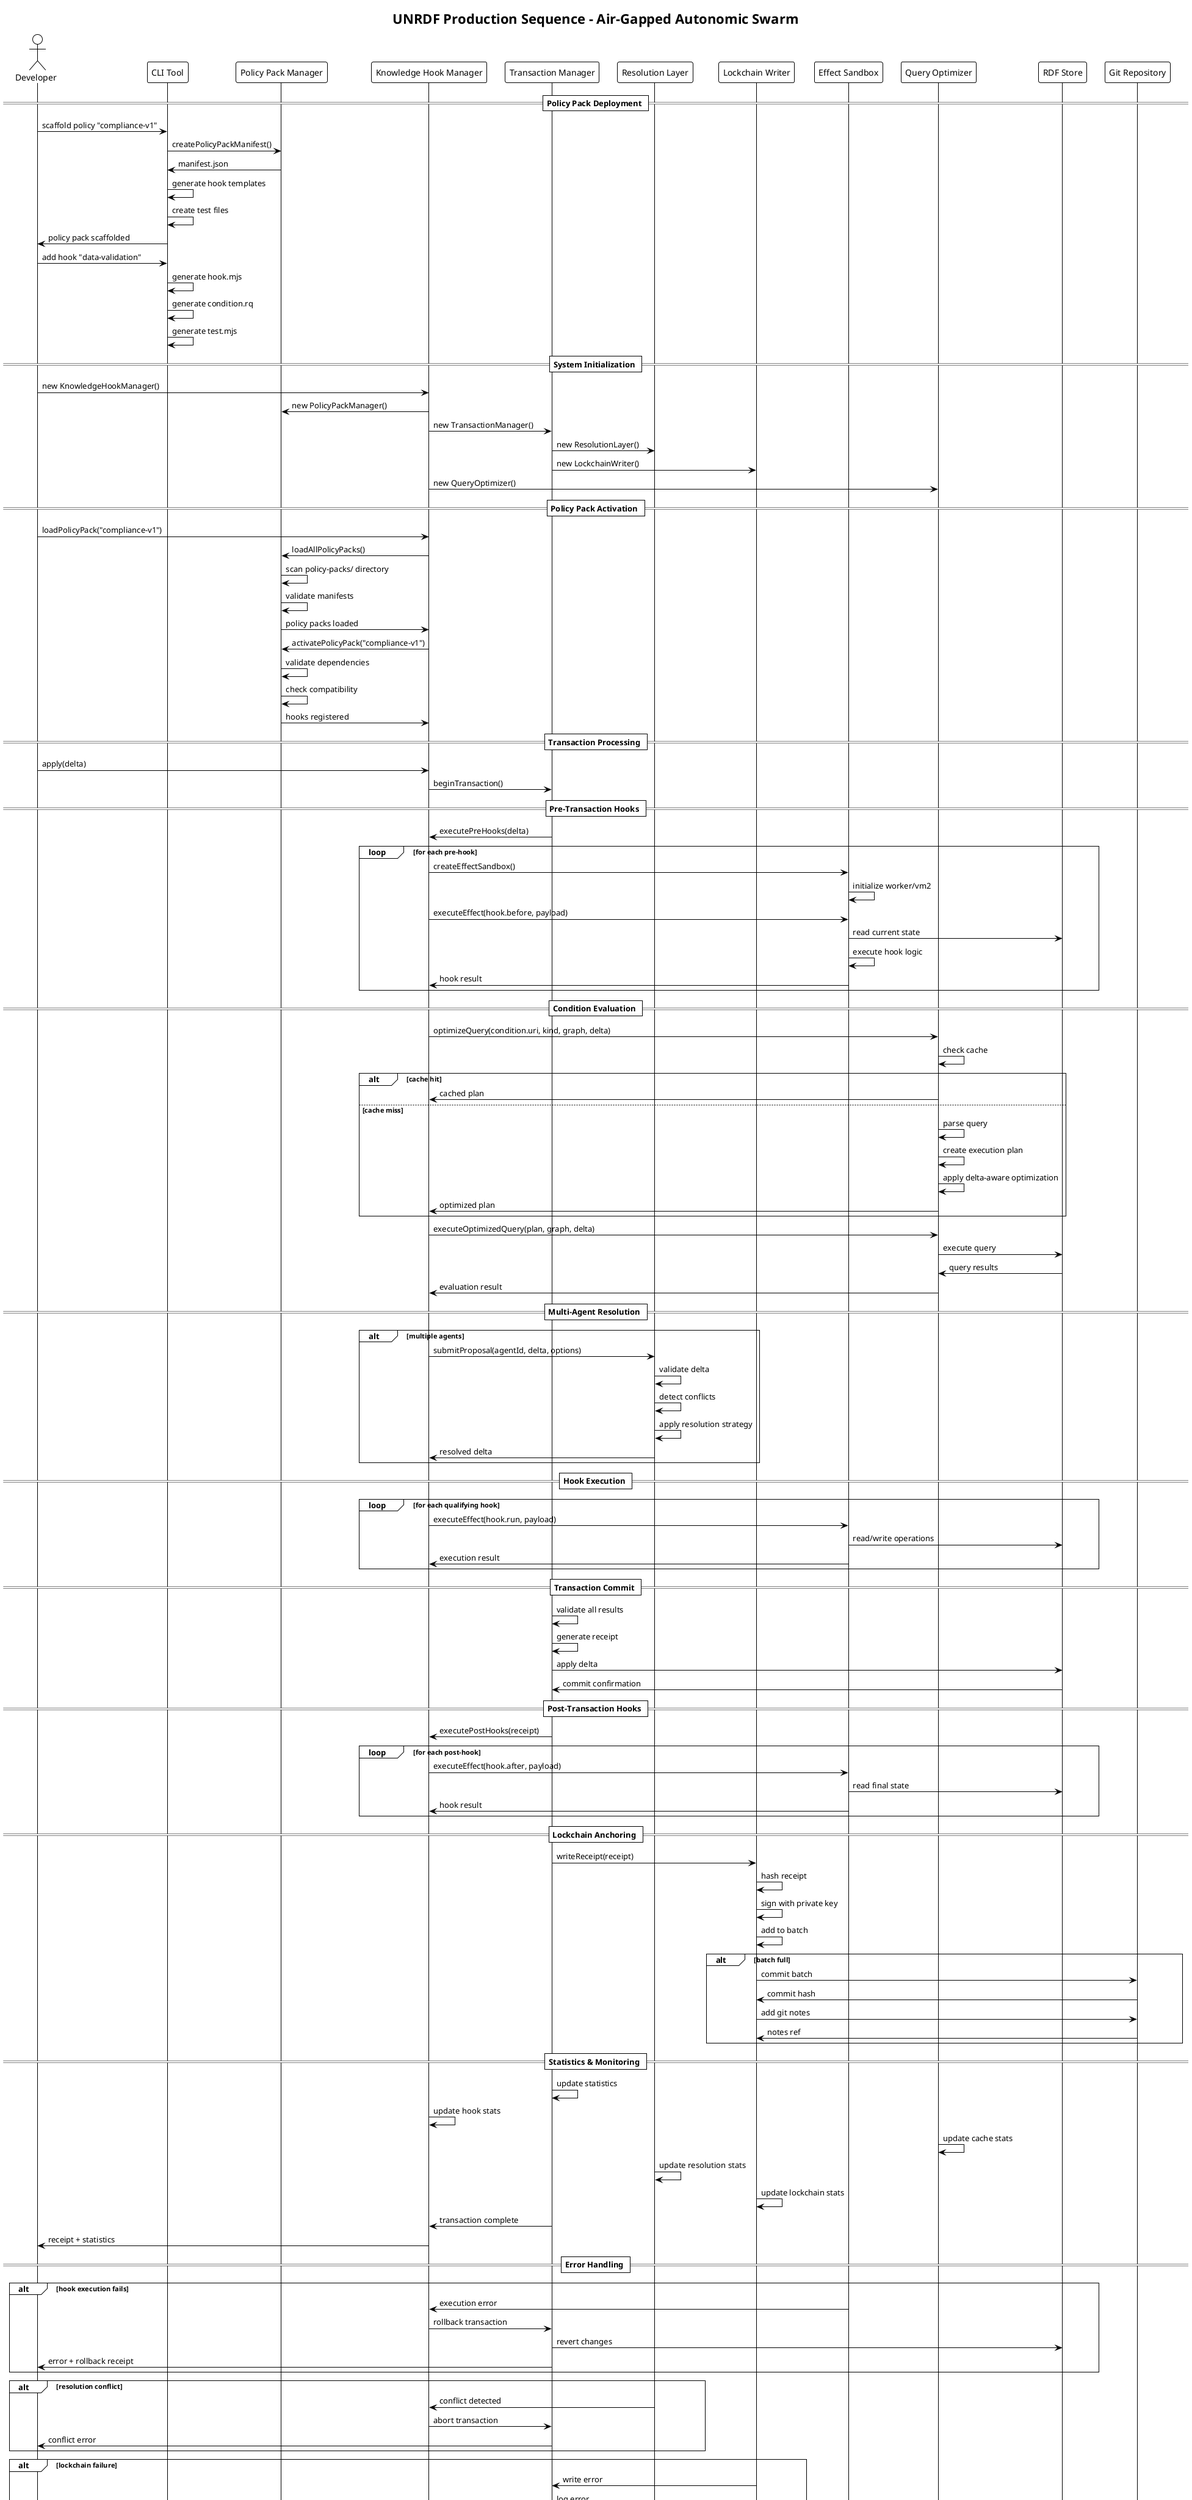 @startuml Production Sequence - Air-Gapped Autonomic Swarm
!theme plain
title UNRDF Production Sequence - Air-Gapped Autonomic Swarm

actor "Developer" as Dev
participant "CLI Tool" as CLI
participant "Policy Pack Manager" as PPM
participant "Knowledge Hook Manager" as KHM
participant "Transaction Manager" as TM
participant "Resolution Layer" as RL
participant "Lockchain Writer" as LW
participant "Effect Sandbox" as ES
participant "Query Optimizer" as QO
participant "RDF Store" as Store
participant "Git Repository" as Git

== Policy Pack Deployment ==
Dev -> CLI: scaffold policy "compliance-v1"
CLI -> PPM: createPolicyPackManifest()
PPM -> CLI: manifest.json
CLI -> CLI: generate hook templates
CLI -> CLI: create test files
CLI -> Dev: policy pack scaffolded

Dev -> CLI: add hook "data-validation"
CLI -> CLI: generate hook.mjs
CLI -> CLI: generate condition.rq
CLI -> CLI: generate test.mjs

== System Initialization ==
Dev -> KHM: new KnowledgeHookManager()
KHM -> PPM: new PolicyPackManager()
KHM -> TM: new TransactionManager()
TM -> RL: new ResolutionLayer()
TM -> LW: new LockchainWriter()
KHM -> QO: new QueryOptimizer()

== Policy Pack Activation ==
Dev -> KHM: loadPolicyPack("compliance-v1")
KHM -> PPM: loadAllPolicyPacks()
PPM -> PPM: scan policy-packs/ directory
PPM -> PPM: validate manifests
PPM -> KHM: policy packs loaded

KHM -> PPM: activatePolicyPack("compliance-v1")
PPM -> PPM: validate dependencies
PPM -> PPM: check compatibility
PPM -> KHM: hooks registered

== Transaction Processing ==
Dev -> KHM: apply(delta)
KHM -> TM: beginTransaction()

== Pre-Transaction Hooks ==
TM -> KHM: executePreHooks(delta)
loop for each pre-hook
    KHM -> ES: createEffectSandbox()
    ES -> ES: initialize worker/vm2
    KHM -> ES: executeEffect(hook.before, payload)
    ES -> Store: read current state
    ES -> ES: execute hook logic
    ES -> KHM: hook result
end

== Condition Evaluation ==
KHM -> QO: optimizeQuery(condition.uri, kind, graph, delta)
QO -> QO: check cache
alt cache hit
    QO -> KHM: cached plan
else cache miss
    QO -> QO: parse query
    QO -> QO: create execution plan
    QO -> QO: apply delta-aware optimization
    QO -> KHM: optimized plan
end

KHM -> QO: executeOptimizedQuery(plan, graph, delta)
QO -> Store: execute query
Store -> QO: query results
QO -> KHM: evaluation result

== Multi-Agent Resolution ==
alt multiple agents
    KHM -> RL: submitProposal(agentId, delta, options)
    RL -> RL: validate delta
    RL -> RL: detect conflicts
    RL -> RL: apply resolution strategy
    RL -> KHM: resolved delta
end

== Hook Execution ==
loop for each qualifying hook
    KHM -> ES: executeEffect(hook.run, payload)
    ES -> Store: read/write operations
    ES -> KHM: execution result
end

== Transaction Commit ==
TM -> TM: validate all results
TM -> TM: generate receipt
TM -> Store: apply delta
Store -> TM: commit confirmation

== Post-Transaction Hooks ==
TM -> KHM: executePostHooks(receipt)
loop for each post-hook
    KHM -> ES: executeEffect(hook.after, payload)
    ES -> Store: read final state
    ES -> KHM: hook result
end

== Lockchain Anchoring ==
TM -> LW: writeReceipt(receipt)
LW -> LW: hash receipt
LW -> LW: sign with private key
LW -> LW: add to batch
alt batch full
    LW -> Git: commit batch
    Git -> LW: commit hash
    LW -> Git: add git notes
    Git -> LW: notes ref
end

== Statistics & Monitoring ==
TM -> TM: update statistics
KHM -> KHM: update hook stats
QO -> QO: update cache stats
RL -> RL: update resolution stats
LW -> LW: update lockchain stats

TM -> KHM: transaction complete
KHM -> Dev: receipt + statistics

== Error Handling ==
alt hook execution fails
    ES -> KHM: execution error
    KHM -> TM: rollback transaction
    TM -> Store: revert changes
    TM -> Dev: error + rollback receipt
end

alt resolution conflict
    RL -> KHM: conflict detected
    KHM -> TM: abort transaction
    TM -> Dev: conflict error
end

alt lockchain failure
    LW -> TM: write error
    TM -> TM: log error
    TM -> Dev: warning + transaction receipt
end

@enduml

